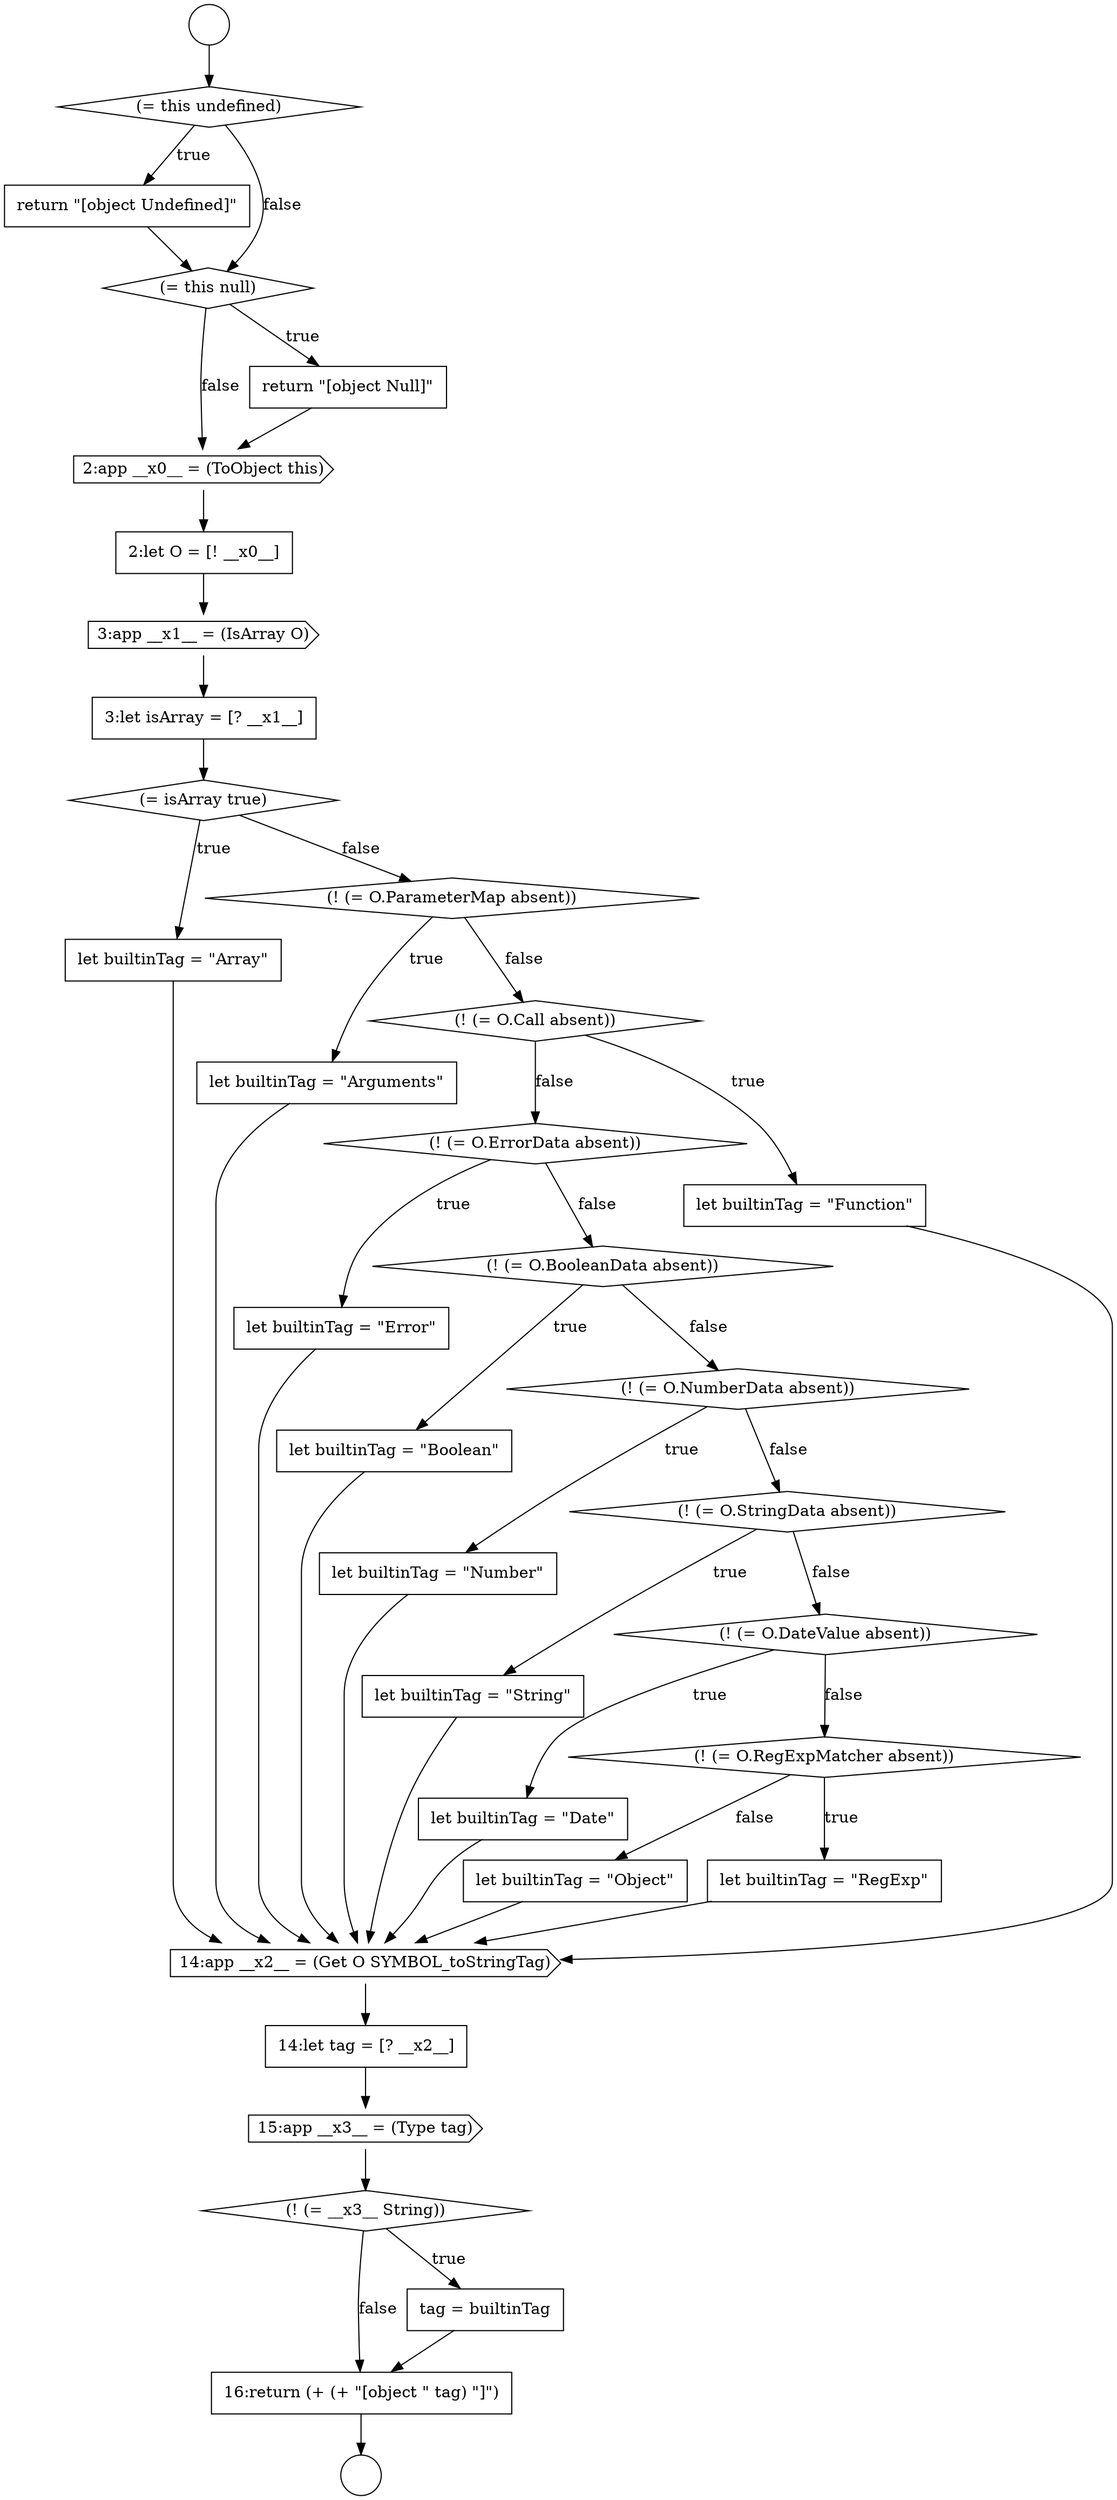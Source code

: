 digraph {
  node12602 [shape=none, margin=0, label=<<font color="black">
    <table border="0" cellborder="1" cellspacing="0" cellpadding="10">
      <tr><td align="left">let builtinTag = &quot;String&quot;</td></tr>
    </table>
  </font>> color="black" fillcolor="white" style=filled]
  node12603 [shape=diamond, label=<<font color="black">(! (= O.DateValue absent))</font>> color="black" fillcolor="white" style=filled]
  node12600 [shape=none, margin=0, label=<<font color="black">
    <table border="0" cellborder="1" cellspacing="0" cellpadding="10">
      <tr><td align="left">let builtinTag = &quot;Number&quot;</td></tr>
    </table>
  </font>> color="black" fillcolor="white" style=filled]
  node12596 [shape=none, margin=0, label=<<font color="black">
    <table border="0" cellborder="1" cellspacing="0" cellpadding="10">
      <tr><td align="left">let builtinTag = &quot;Error&quot;</td></tr>
    </table>
  </font>> color="black" fillcolor="white" style=filled]
  node12609 [shape=none, margin=0, label=<<font color="black">
    <table border="0" cellborder="1" cellspacing="0" cellpadding="10">
      <tr><td align="left">14:let tag = [? __x2__]</td></tr>
    </table>
  </font>> color="black" fillcolor="white" style=filled]
  node12592 [shape=none, margin=0, label=<<font color="black">
    <table border="0" cellborder="1" cellspacing="0" cellpadding="10">
      <tr><td align="left">let builtinTag = &quot;Arguments&quot;</td></tr>
    </table>
  </font>> color="black" fillcolor="white" style=filled]
  node12604 [shape=none, margin=0, label=<<font color="black">
    <table border="0" cellborder="1" cellspacing="0" cellpadding="10">
      <tr><td align="left">let builtinTag = &quot;Date&quot;</td></tr>
    </table>
  </font>> color="black" fillcolor="white" style=filled]
  node12587 [shape=cds, label=<<font color="black">3:app __x1__ = (IsArray O)</font>> color="black" fillcolor="white" style=filled]
  node12598 [shape=none, margin=0, label=<<font color="black">
    <table border="0" cellborder="1" cellspacing="0" cellpadding="10">
      <tr><td align="left">let builtinTag = &quot;Boolean&quot;</td></tr>
    </table>
  </font>> color="black" fillcolor="white" style=filled]
  node12611 [shape=diamond, label=<<font color="black">(! (= __x3__ String))</font>> color="black" fillcolor="white" style=filled]
  node12597 [shape=diamond, label=<<font color="black">(! (= O.BooleanData absent))</font>> color="black" fillcolor="white" style=filled]
  node12607 [shape=none, margin=0, label=<<font color="black">
    <table border="0" cellborder="1" cellspacing="0" cellpadding="10">
      <tr><td align="left">let builtinTag = &quot;Object&quot;</td></tr>
    </table>
  </font>> color="black" fillcolor="white" style=filled]
  node12590 [shape=none, margin=0, label=<<font color="black">
    <table border="0" cellborder="1" cellspacing="0" cellpadding="10">
      <tr><td align="left">let builtinTag = &quot;Array&quot;</td></tr>
    </table>
  </font>> color="black" fillcolor="white" style=filled]
  node12585 [shape=cds, label=<<font color="black">2:app __x0__ = (ToObject this)</font>> color="black" fillcolor="white" style=filled]
  node12589 [shape=diamond, label=<<font color="black">(= isArray true)</font>> color="black" fillcolor="white" style=filled]
  node12606 [shape=none, margin=0, label=<<font color="black">
    <table border="0" cellborder="1" cellspacing="0" cellpadding="10">
      <tr><td align="left">let builtinTag = &quot;RegExp&quot;</td></tr>
    </table>
  </font>> color="black" fillcolor="white" style=filled]
  node12593 [shape=diamond, label=<<font color="black">(! (= O.Call absent))</font>> color="black" fillcolor="white" style=filled]
  node12610 [shape=cds, label=<<font color="black">15:app __x3__ = (Type tag)</font>> color="black" fillcolor="white" style=filled]
  node12582 [shape=none, margin=0, label=<<font color="black">
    <table border="0" cellborder="1" cellspacing="0" cellpadding="10">
      <tr><td align="left">return &quot;[object Undefined]&quot;</td></tr>
    </table>
  </font>> color="black" fillcolor="white" style=filled]
  node12586 [shape=none, margin=0, label=<<font color="black">
    <table border="0" cellborder="1" cellspacing="0" cellpadding="10">
      <tr><td align="left">2:let O = [! __x0__]</td></tr>
    </table>
  </font>> color="black" fillcolor="white" style=filled]
  node12581 [shape=diamond, label=<<font color="black">(= this undefined)</font>> color="black" fillcolor="white" style=filled]
  node12613 [shape=none, margin=0, label=<<font color="black">
    <table border="0" cellborder="1" cellspacing="0" cellpadding="10">
      <tr><td align="left">16:return (+ (+ &quot;[object &quot; tag) &quot;]&quot;)</td></tr>
    </table>
  </font>> color="black" fillcolor="white" style=filled]
  node12591 [shape=diamond, label=<<font color="black">(! (= O.ParameterMap absent))</font>> color="black" fillcolor="white" style=filled]
  node12608 [shape=cds, label=<<font color="black">14:app __x2__ = (Get O SYMBOL_toStringTag)</font>> color="black" fillcolor="white" style=filled]
  node12584 [shape=none, margin=0, label=<<font color="black">
    <table border="0" cellborder="1" cellspacing="0" cellpadding="10">
      <tr><td align="left">return &quot;[object Null]&quot;</td></tr>
    </table>
  </font>> color="black" fillcolor="white" style=filled]
  node12599 [shape=diamond, label=<<font color="black">(! (= O.NumberData absent))</font>> color="black" fillcolor="white" style=filled]
  node12595 [shape=diamond, label=<<font color="black">(! (= O.ErrorData absent))</font>> color="black" fillcolor="white" style=filled]
  node12612 [shape=none, margin=0, label=<<font color="black">
    <table border="0" cellborder="1" cellspacing="0" cellpadding="10">
      <tr><td align="left">tag = builtinTag</td></tr>
    </table>
  </font>> color="black" fillcolor="white" style=filled]
  node12580 [shape=circle label=" " color="black" fillcolor="white" style=filled]
  node12588 [shape=none, margin=0, label=<<font color="black">
    <table border="0" cellborder="1" cellspacing="0" cellpadding="10">
      <tr><td align="left">3:let isArray = [? __x1__]</td></tr>
    </table>
  </font>> color="black" fillcolor="white" style=filled]
  node12601 [shape=diamond, label=<<font color="black">(! (= O.StringData absent))</font>> color="black" fillcolor="white" style=filled]
  node12605 [shape=diamond, label=<<font color="black">(! (= O.RegExpMatcher absent))</font>> color="black" fillcolor="white" style=filled]
  node12583 [shape=diamond, label=<<font color="black">(= this null)</font>> color="black" fillcolor="white" style=filled]
  node12579 [shape=circle label=" " color="black" fillcolor="white" style=filled]
  node12594 [shape=none, margin=0, label=<<font color="black">
    <table border="0" cellborder="1" cellspacing="0" cellpadding="10">
      <tr><td align="left">let builtinTag = &quot;Function&quot;</td></tr>
    </table>
  </font>> color="black" fillcolor="white" style=filled]
  node12587 -> node12588 [ color="black"]
  node12612 -> node12613 [ color="black"]
  node12582 -> node12583 [ color="black"]
  node12608 -> node12609 [ color="black"]
  node12589 -> node12590 [label=<<font color="black">true</font>> color="black"]
  node12589 -> node12591 [label=<<font color="black">false</font>> color="black"]
  node12583 -> node12584 [label=<<font color="black">true</font>> color="black"]
  node12583 -> node12585 [label=<<font color="black">false</font>> color="black"]
  node12594 -> node12608 [ color="black"]
  node12606 -> node12608 [ color="black"]
  node12599 -> node12600 [label=<<font color="black">true</font>> color="black"]
  node12599 -> node12601 [label=<<font color="black">false</font>> color="black"]
  node12586 -> node12587 [ color="black"]
  node12613 -> node12580 [ color="black"]
  node12603 -> node12604 [label=<<font color="black">true</font>> color="black"]
  node12603 -> node12605 [label=<<font color="black">false</font>> color="black"]
  node12600 -> node12608 [ color="black"]
  node12610 -> node12611 [ color="black"]
  node12605 -> node12606 [label=<<font color="black">true</font>> color="black"]
  node12605 -> node12607 [label=<<font color="black">false</font>> color="black"]
  node12585 -> node12586 [ color="black"]
  node12596 -> node12608 [ color="black"]
  node12584 -> node12585 [ color="black"]
  node12581 -> node12582 [label=<<font color="black">true</font>> color="black"]
  node12581 -> node12583 [label=<<font color="black">false</font>> color="black"]
  node12592 -> node12608 [ color="black"]
  node12601 -> node12602 [label=<<font color="black">true</font>> color="black"]
  node12601 -> node12603 [label=<<font color="black">false</font>> color="black"]
  node12579 -> node12581 [ color="black"]
  node12595 -> node12596 [label=<<font color="black">true</font>> color="black"]
  node12595 -> node12597 [label=<<font color="black">false</font>> color="black"]
  node12588 -> node12589 [ color="black"]
  node12598 -> node12608 [ color="black"]
  node12607 -> node12608 [ color="black"]
  node12591 -> node12592 [label=<<font color="black">true</font>> color="black"]
  node12591 -> node12593 [label=<<font color="black">false</font>> color="black"]
  node12602 -> node12608 [ color="black"]
  node12611 -> node12612 [label=<<font color="black">true</font>> color="black"]
  node12611 -> node12613 [label=<<font color="black">false</font>> color="black"]
  node12604 -> node12608 [ color="black"]
  node12609 -> node12610 [ color="black"]
  node12597 -> node12598 [label=<<font color="black">true</font>> color="black"]
  node12597 -> node12599 [label=<<font color="black">false</font>> color="black"]
  node12590 -> node12608 [ color="black"]
  node12593 -> node12594 [label=<<font color="black">true</font>> color="black"]
  node12593 -> node12595 [label=<<font color="black">false</font>> color="black"]
}
